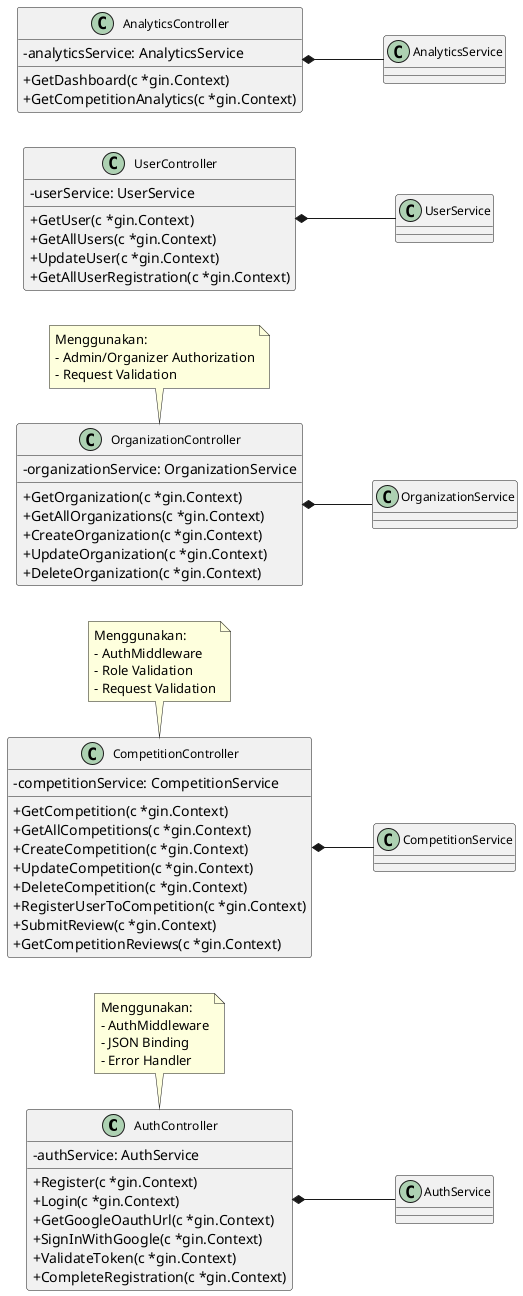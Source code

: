 @startuml
skinparam classFontSize 12
skinparam classAttributeIconSize 0
left to right direction

' ********** AUTH CONTROLLER **********
class AuthController {
  - authService: AuthService
  + Register(c *gin.Context)
  + Login(c *gin.Context)
  + GetGoogleOauthUrl(c *gin.Context)
  + SignInWithGoogle(c *gin.Context)
  + ValidateToken(c *gin.Context)
  + CompleteRegistration(c *gin.Context)
}

' ********** COMPETITION CONTROLLER **********
class CompetitionController {
  - competitionService: CompetitionService
  + GetCompetition(c *gin.Context)
  + GetAllCompetitions(c *gin.Context)
  + CreateCompetition(c *gin.Context)
  + UpdateCompetition(c *gin.Context)
  + DeleteCompetition(c *gin.Context)
  + RegisterUserToCompetition(c *gin.Context)
  + SubmitReview(c *gin.Context)
  + GetCompetitionReviews(c *gin.Context)
}

' ********** ORGANIZATION CONTROLLER **********
class OrganizationController {
  - organizationService: OrganizationService
  + GetOrganization(c *gin.Context)
  + GetAllOrganizations(c *gin.Context)
  + CreateOrganization(c *gin.Context)
  + UpdateOrganization(c *gin.Context)
  + DeleteOrganization(c *gin.Context)
}

' ********** USER CONTROLLER **********
class UserController {
  - userService: UserService
  + GetUser(c *gin.Context)
  + GetAllUsers(c *gin.Context)
  + UpdateUser(c *gin.Context)
  + GetAllUserRegistration(c *gin.Context)
}

' ********** ANALYTICS CONTROLLER **********
class AnalyticsController {
  - analyticsService: AnalyticsService
  + GetDashboard(c *gin.Context)
  + GetCompetitionAnalytics(c *gin.Context)
}

' ********** RELATIONSHIPS **********
AuthController *-- AuthService
CompetitionController *-- CompetitionService
OrganizationController *-- OrganizationService
UserController *-- UserService
AnalyticsController *-- AnalyticsService

' ********** NOTES **********
note top of AuthController
Menggunakan:
- AuthMiddleware
- JSON Binding
- Error Handler
end note

note top of CompetitionController
Menggunakan:
- AuthMiddleware
- Role Validation
- Request Validation
end note

note top of OrganizationController
Menggunakan:
- Admin/Organizer Authorization
- Request Validation
end note
@enduml
